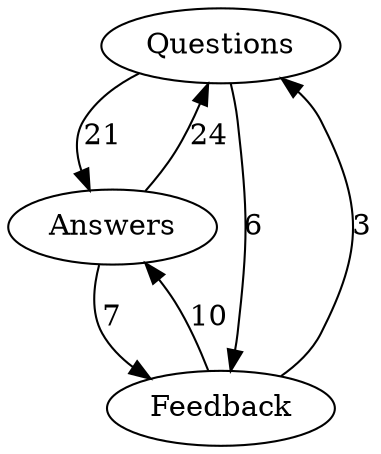 // test
digraph gazeDataOutput5 {
	node [group=a]
	Questions
	Answers
	Feedback
	Feedback -> Questions [label=3]
	Questions -> Feedback [label=6]
	Feedback -> Answers [label=10]
	Answers -> Questions [label=24]
	Questions -> Answers [label=21]
	Answers -> Feedback [label=7]
	edge [style=invis]
	Questions -> Answers
	Answers -> Feedback
}
